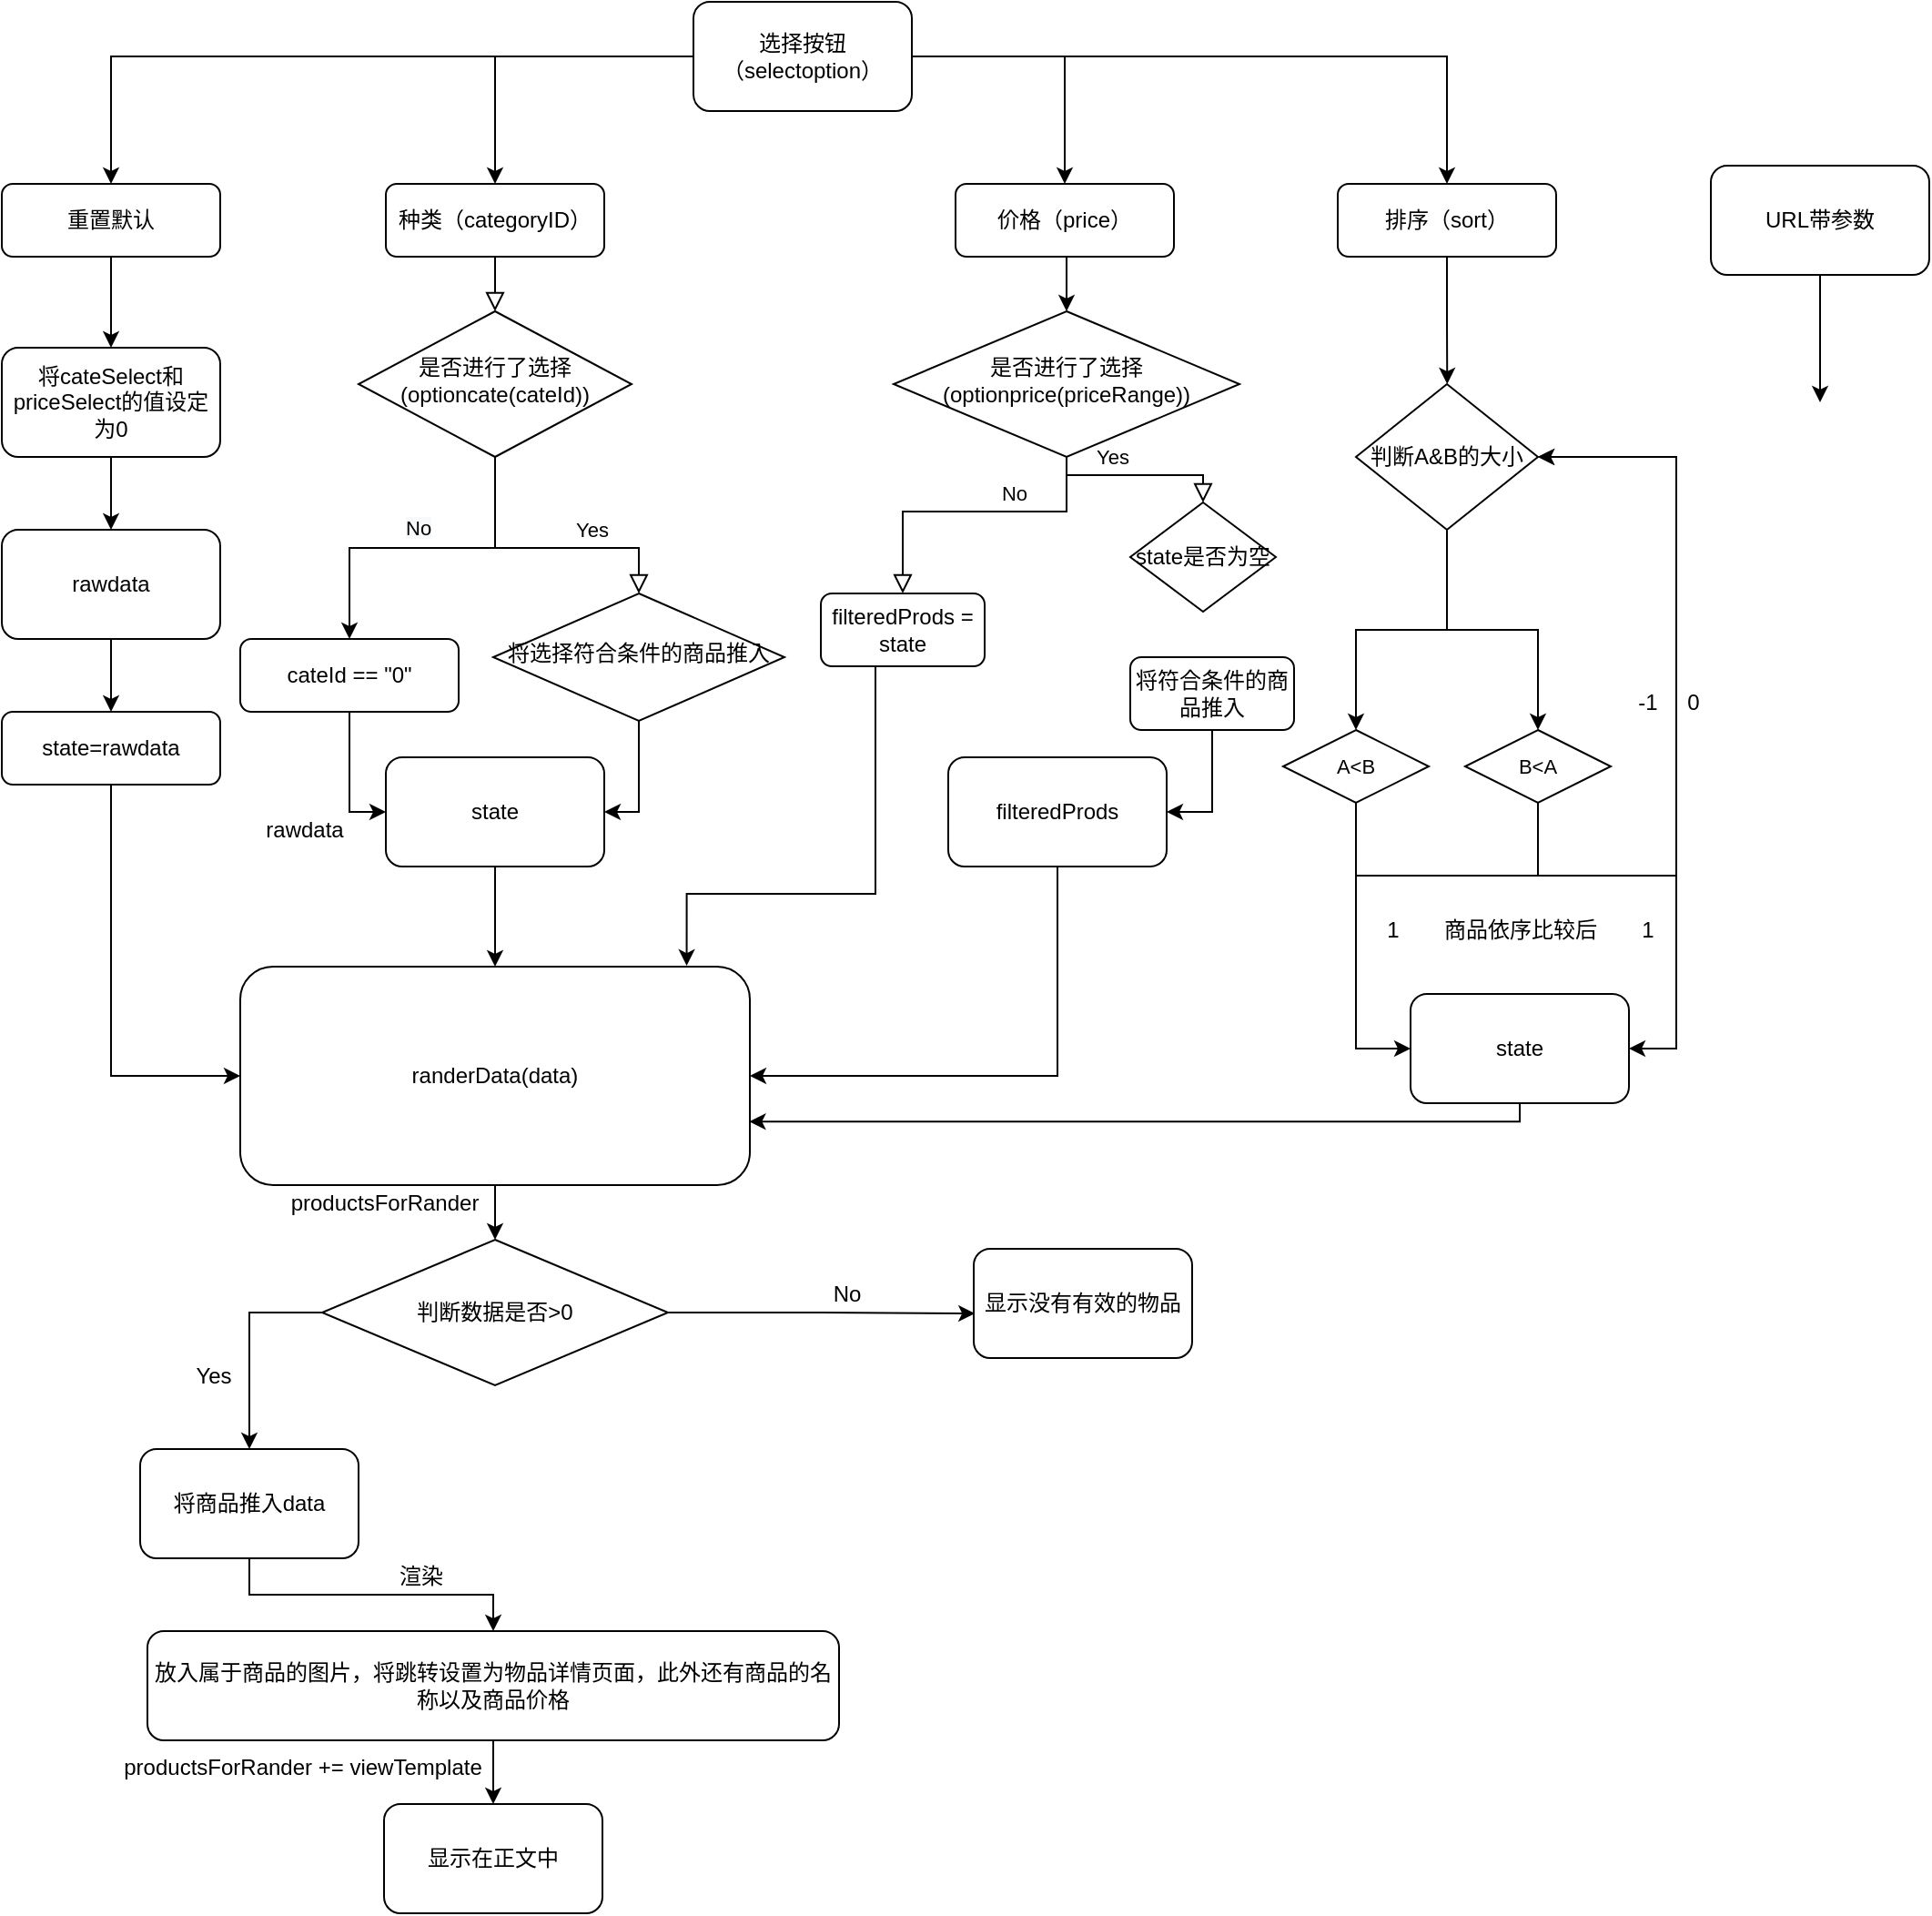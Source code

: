 <mxfile version="20.0.2" type="github">
  <diagram id="C5RBs43oDa-KdzZeNtuy" name="Page-1">
    <mxGraphModel dx="2701" dy="796" grid="1" gridSize="10" guides="1" tooltips="1" connect="1" arrows="1" fold="1" page="1" pageScale="1" pageWidth="827" pageHeight="1169" math="0" shadow="0">
      <root>
        <mxCell id="WIyWlLk6GJQsqaUBKTNV-0" />
        <mxCell id="WIyWlLk6GJQsqaUBKTNV-1" parent="WIyWlLk6GJQsqaUBKTNV-0" />
        <mxCell id="WIyWlLk6GJQsqaUBKTNV-2" value="" style="rounded=0;html=1;jettySize=auto;orthogonalLoop=1;fontSize=11;endArrow=block;endFill=0;endSize=8;strokeWidth=1;shadow=0;labelBackgroundColor=none;edgeStyle=orthogonalEdgeStyle;" parent="WIyWlLk6GJQsqaUBKTNV-1" source="WIyWlLk6GJQsqaUBKTNV-3" target="WIyWlLk6GJQsqaUBKTNV-6" edge="1">
          <mxGeometry relative="1" as="geometry" />
        </mxCell>
        <mxCell id="WIyWlLk6GJQsqaUBKTNV-3" value="种类（categoryID）" style="rounded=1;whiteSpace=wrap;html=1;fontSize=12;glass=0;strokeWidth=1;shadow=0;" parent="WIyWlLk6GJQsqaUBKTNV-1" vertex="1">
          <mxGeometry x="91" y="140" width="120" height="40" as="geometry" />
        </mxCell>
        <mxCell id="WIyWlLk6GJQsqaUBKTNV-4" value="Yes" style="rounded=0;html=1;jettySize=auto;orthogonalLoop=1;fontSize=11;endArrow=block;endFill=0;endSize=8;strokeWidth=1;shadow=0;labelBackgroundColor=none;edgeStyle=orthogonalEdgeStyle;exitX=0.5;exitY=1;exitDx=0;exitDy=0;entryX=0.5;entryY=0;entryDx=0;entryDy=0;" parent="WIyWlLk6GJQsqaUBKTNV-1" source="WIyWlLk6GJQsqaUBKTNV-6" target="WIyWlLk6GJQsqaUBKTNV-10" edge="1">
          <mxGeometry x="0.329" y="10" relative="1" as="geometry">
            <mxPoint as="offset" />
            <Array as="points">
              <mxPoint x="151" y="340" />
              <mxPoint x="230" y="340" />
            </Array>
            <mxPoint x="226" y="365.438" as="targetPoint" />
          </mxGeometry>
        </mxCell>
        <mxCell id="vPBVzfhYeKo5Uqjafwgi-56" style="edgeStyle=orthogonalEdgeStyle;rounded=0;orthogonalLoop=1;jettySize=auto;html=1;entryX=0.5;entryY=0;entryDx=0;entryDy=0;" parent="WIyWlLk6GJQsqaUBKTNV-1" source="WIyWlLk6GJQsqaUBKTNV-6" target="WIyWlLk6GJQsqaUBKTNV-7" edge="1">
          <mxGeometry relative="1" as="geometry" />
        </mxCell>
        <mxCell id="WIyWlLk6GJQsqaUBKTNV-6" value="是否进行了选择(optioncate(cateId))" style="rhombus;whiteSpace=wrap;html=1;shadow=0;fontFamily=Helvetica;fontSize=12;align=center;strokeWidth=1;spacing=6;spacingTop=-4;" parent="WIyWlLk6GJQsqaUBKTNV-1" vertex="1">
          <mxGeometry x="76" y="210" width="150" height="80" as="geometry" />
        </mxCell>
        <mxCell id="vPBVzfhYeKo5Uqjafwgi-55" style="edgeStyle=orthogonalEdgeStyle;rounded=0;orthogonalLoop=1;jettySize=auto;html=1;entryX=0;entryY=0.5;entryDx=0;entryDy=0;" parent="WIyWlLk6GJQsqaUBKTNV-1" source="WIyWlLk6GJQsqaUBKTNV-7" target="vPBVzfhYeKo5Uqjafwgi-32" edge="1">
          <mxGeometry relative="1" as="geometry" />
        </mxCell>
        <mxCell id="WIyWlLk6GJQsqaUBKTNV-7" value="cateId == &quot;0&quot;" style="rounded=1;whiteSpace=wrap;html=1;fontSize=12;glass=0;strokeWidth=1;shadow=0;" parent="WIyWlLk6GJQsqaUBKTNV-1" vertex="1">
          <mxGeometry x="11" y="390" width="120" height="40" as="geometry" />
        </mxCell>
        <mxCell id="WIyWlLk6GJQsqaUBKTNV-8" value="No" style="rounded=0;html=1;jettySize=auto;orthogonalLoop=1;fontSize=11;endArrow=block;endFill=0;endSize=8;strokeWidth=1;shadow=0;labelBackgroundColor=none;edgeStyle=orthogonalEdgeStyle;exitX=0.5;exitY=1;exitDx=0;exitDy=0;entryX=0.5;entryY=0;entryDx=0;entryDy=0;" parent="WIyWlLk6GJQsqaUBKTNV-1" source="bC_j-oBZduHy3UDFGcDc-3" target="WIyWlLk6GJQsqaUBKTNV-11" edge="1">
          <mxGeometry x="-0.281" y="-10" relative="1" as="geometry">
            <mxPoint as="offset" />
            <mxPoint x="444" y="390" as="sourcePoint" />
            <Array as="points">
              <mxPoint x="465" y="320" />
              <mxPoint x="375" y="320" />
            </Array>
          </mxGeometry>
        </mxCell>
        <mxCell id="WIyWlLk6GJQsqaUBKTNV-9" value="Yes" style="edgeStyle=orthogonalEdgeStyle;rounded=0;html=1;jettySize=auto;orthogonalLoop=1;fontSize=11;endArrow=block;endFill=0;endSize=8;strokeWidth=1;shadow=0;labelBackgroundColor=none;exitX=0.5;exitY=1;exitDx=0;exitDy=0;entryX=0.5;entryY=0;entryDx=0;entryDy=0;" parent="WIyWlLk6GJQsqaUBKTNV-1" source="bC_j-oBZduHy3UDFGcDc-3" target="nILr4aGFWkHZfNgfAdeT-4" edge="1">
          <mxGeometry x="-0.312" y="10" relative="1" as="geometry">
            <mxPoint as="offset" />
            <mxPoint x="434" y="390" as="sourcePoint" />
            <Array as="points">
              <mxPoint x="465" y="300" />
            </Array>
          </mxGeometry>
        </mxCell>
        <mxCell id="vPBVzfhYeKo5Uqjafwgi-31" style="edgeStyle=orthogonalEdgeStyle;rounded=0;orthogonalLoop=1;jettySize=auto;html=1;entryX=1;entryY=0.5;entryDx=0;entryDy=0;exitX=0.5;exitY=1;exitDx=0;exitDy=0;" parent="WIyWlLk6GJQsqaUBKTNV-1" source="WIyWlLk6GJQsqaUBKTNV-10" target="vPBVzfhYeKo5Uqjafwgi-32" edge="1">
          <mxGeometry relative="1" as="geometry">
            <mxPoint x="216" y="470" as="targetPoint" />
            <mxPoint x="227" y="435" as="sourcePoint" />
            <Array as="points">
              <mxPoint x="230" y="485" />
            </Array>
          </mxGeometry>
        </mxCell>
        <mxCell id="WIyWlLk6GJQsqaUBKTNV-10" value="将选择符合条件的商品推入" style="rhombus;whiteSpace=wrap;html=1;shadow=0;fontFamily=Helvetica;fontSize=12;align=center;strokeWidth=1;spacing=6;spacingTop=-4;" parent="WIyWlLk6GJQsqaUBKTNV-1" vertex="1">
          <mxGeometry x="150" y="365" width="160" height="70" as="geometry" />
        </mxCell>
        <mxCell id="vPBVzfhYeKo5Uqjafwgi-58" style="edgeStyle=orthogonalEdgeStyle;rounded=0;orthogonalLoop=1;jettySize=auto;html=1;entryX=0.876;entryY=-0.004;entryDx=0;entryDy=0;entryPerimeter=0;" parent="WIyWlLk6GJQsqaUBKTNV-1" source="WIyWlLk6GJQsqaUBKTNV-11" target="bC_j-oBZduHy3UDFGcDc-35" edge="1">
          <mxGeometry relative="1" as="geometry">
            <Array as="points">
              <mxPoint x="360" y="530" />
              <mxPoint x="256" y="530" />
            </Array>
          </mxGeometry>
        </mxCell>
        <mxCell id="WIyWlLk6GJQsqaUBKTNV-11" value="filteredProds = state" style="rounded=1;whiteSpace=wrap;html=1;fontSize=12;glass=0;strokeWidth=1;shadow=0;" parent="WIyWlLk6GJQsqaUBKTNV-1" vertex="1">
          <mxGeometry x="330" y="365" width="90" height="40" as="geometry" />
        </mxCell>
        <mxCell id="vPBVzfhYeKo5Uqjafwgi-36" style="edgeStyle=orthogonalEdgeStyle;rounded=0;orthogonalLoop=1;jettySize=auto;html=1;entryX=1;entryY=0.5;entryDx=0;entryDy=0;" parent="WIyWlLk6GJQsqaUBKTNV-1" source="WIyWlLk6GJQsqaUBKTNV-12" target="vPBVzfhYeKo5Uqjafwgi-37" edge="1">
          <mxGeometry relative="1" as="geometry">
            <mxPoint x="529" y="460" as="targetPoint" />
          </mxGeometry>
        </mxCell>
        <mxCell id="WIyWlLk6GJQsqaUBKTNV-12" value="将符合条件的商品推入" style="rounded=1;whiteSpace=wrap;html=1;fontSize=12;glass=0;strokeWidth=1;shadow=0;" parent="WIyWlLk6GJQsqaUBKTNV-1" vertex="1">
          <mxGeometry x="500" y="400" width="90" height="40" as="geometry" />
        </mxCell>
        <mxCell id="bC_j-oBZduHy3UDFGcDc-6" style="edgeStyle=orthogonalEdgeStyle;rounded=0;orthogonalLoop=1;jettySize=auto;html=1;exitX=0.5;exitY=1;exitDx=0;exitDy=0;entryX=0.5;entryY=0;entryDx=0;entryDy=0;" parent="WIyWlLk6GJQsqaUBKTNV-1" source="bC_j-oBZduHy3UDFGcDc-0" target="bC_j-oBZduHy3UDFGcDc-3" edge="1">
          <mxGeometry relative="1" as="geometry" />
        </mxCell>
        <mxCell id="bC_j-oBZduHy3UDFGcDc-0" value="价格（price）" style="rounded=1;whiteSpace=wrap;html=1;fontSize=12;glass=0;strokeWidth=1;shadow=0;" parent="WIyWlLk6GJQsqaUBKTNV-1" vertex="1">
          <mxGeometry x="404" y="140" width="120" height="40" as="geometry" />
        </mxCell>
        <mxCell id="bC_j-oBZduHy3UDFGcDc-3" value="是否进行了选择(optionprice(priceRange))" style="rhombus;whiteSpace=wrap;html=1;shadow=0;fontFamily=Helvetica;fontSize=12;align=center;strokeWidth=1;spacing=6;spacingTop=-4;" parent="WIyWlLk6GJQsqaUBKTNV-1" vertex="1">
          <mxGeometry x="370" y="210" width="190" height="80" as="geometry" />
        </mxCell>
        <mxCell id="bC_j-oBZduHy3UDFGcDc-11" style="edgeStyle=orthogonalEdgeStyle;rounded=0;orthogonalLoop=1;jettySize=auto;html=1;exitX=0.5;exitY=1;exitDx=0;exitDy=0;" parent="WIyWlLk6GJQsqaUBKTNV-1" source="bC_j-oBZduHy3UDFGcDc-10" edge="1">
          <mxGeometry relative="1" as="geometry">
            <mxPoint x="674.143" y="250" as="targetPoint" />
          </mxGeometry>
        </mxCell>
        <mxCell id="bC_j-oBZduHy3UDFGcDc-10" value="排序（sort）" style="rounded=1;whiteSpace=wrap;html=1;fontSize=12;glass=0;strokeWidth=1;shadow=0;" parent="WIyWlLk6GJQsqaUBKTNV-1" vertex="1">
          <mxGeometry x="614" y="140" width="120" height="40" as="geometry" />
        </mxCell>
        <mxCell id="bC_j-oBZduHy3UDFGcDc-13" value="" style="edgeStyle=orthogonalEdgeStyle;rounded=0;orthogonalLoop=1;jettySize=auto;html=1;entryX=0.5;entryY=0;entryDx=0;entryDy=0;" parent="WIyWlLk6GJQsqaUBKTNV-1" source="bC_j-oBZduHy3UDFGcDc-12" target="bC_j-oBZduHy3UDFGcDc-15" edge="1">
          <mxGeometry relative="1" as="geometry">
            <mxPoint x="624" y="380" as="targetPoint" />
          </mxGeometry>
        </mxCell>
        <mxCell id="bC_j-oBZduHy3UDFGcDc-14" value="" style="edgeStyle=orthogonalEdgeStyle;rounded=0;orthogonalLoop=1;jettySize=auto;html=1;entryX=0.5;entryY=0;entryDx=0;entryDy=0;" parent="WIyWlLk6GJQsqaUBKTNV-1" source="bC_j-oBZduHy3UDFGcDc-12" target="bC_j-oBZduHy3UDFGcDc-16" edge="1">
          <mxGeometry relative="1" as="geometry">
            <mxPoint x="724" y="380" as="targetPoint" />
          </mxGeometry>
        </mxCell>
        <mxCell id="bC_j-oBZduHy3UDFGcDc-12" value="判断A&amp;amp;B的大小" style="rhombus;whiteSpace=wrap;html=1;" parent="WIyWlLk6GJQsqaUBKTNV-1" vertex="1">
          <mxGeometry x="624" y="250" width="100" height="80" as="geometry" />
        </mxCell>
        <mxCell id="bC_j-oBZduHy3UDFGcDc-17" style="edgeStyle=orthogonalEdgeStyle;rounded=0;orthogonalLoop=1;jettySize=auto;html=1;entryX=0;entryY=0.5;entryDx=0;entryDy=0;" parent="WIyWlLk6GJQsqaUBKTNV-1" source="bC_j-oBZduHy3UDFGcDc-15" target="vPBVzfhYeKo5Uqjafwgi-39" edge="1">
          <mxGeometry relative="1" as="geometry">
            <mxPoint x="659" y="580" as="targetPoint" />
            <Array as="points">
              <mxPoint x="624" y="615" />
            </Array>
          </mxGeometry>
        </mxCell>
        <mxCell id="bC_j-oBZduHy3UDFGcDc-20" style="edgeStyle=orthogonalEdgeStyle;rounded=0;orthogonalLoop=1;jettySize=auto;html=1;exitX=0.5;exitY=1;exitDx=0;exitDy=0;entryX=1;entryY=0.5;entryDx=0;entryDy=0;" parent="WIyWlLk6GJQsqaUBKTNV-1" source="bC_j-oBZduHy3UDFGcDc-15" target="bC_j-oBZduHy3UDFGcDc-12" edge="1">
          <mxGeometry relative="1" as="geometry">
            <mxPoint x="674" y="530" as="targetPoint" />
            <Array as="points">
              <mxPoint x="624" y="520" />
              <mxPoint x="800" y="520" />
              <mxPoint x="800" y="290" />
            </Array>
          </mxGeometry>
        </mxCell>
        <mxCell id="bC_j-oBZduHy3UDFGcDc-15" value="&lt;span style=&quot;font-size: 11px; background-color: rgb(255, 255, 255);&quot;&gt;A&amp;lt;B&lt;/span&gt;" style="rhombus;whiteSpace=wrap;html=1;" parent="WIyWlLk6GJQsqaUBKTNV-1" vertex="1">
          <mxGeometry x="584" y="440" width="80" height="40" as="geometry" />
        </mxCell>
        <mxCell id="bC_j-oBZduHy3UDFGcDc-18" style="edgeStyle=orthogonalEdgeStyle;rounded=0;orthogonalLoop=1;jettySize=auto;html=1;exitX=0.5;exitY=1;exitDx=0;exitDy=0;entryX=1;entryY=0.5;entryDx=0;entryDy=0;" parent="WIyWlLk6GJQsqaUBKTNV-1" source="bC_j-oBZduHy3UDFGcDc-16" target="bC_j-oBZduHy3UDFGcDc-12" edge="1">
          <mxGeometry relative="1" as="geometry">
            <mxPoint x="724" y="530" as="targetPoint" />
            <Array as="points">
              <mxPoint x="724" y="520" />
              <mxPoint x="800" y="520" />
              <mxPoint x="800" y="290" />
            </Array>
          </mxGeometry>
        </mxCell>
        <mxCell id="bC_j-oBZduHy3UDFGcDc-49" style="edgeStyle=orthogonalEdgeStyle;rounded=0;orthogonalLoop=1;jettySize=auto;html=1;entryX=1;entryY=0.5;entryDx=0;entryDy=0;" parent="WIyWlLk6GJQsqaUBKTNV-1" source="bC_j-oBZduHy3UDFGcDc-16" target="vPBVzfhYeKo5Uqjafwgi-39" edge="1">
          <mxGeometry relative="1" as="geometry">
            <mxPoint x="774" y="580" as="targetPoint" />
            <Array as="points">
              <mxPoint x="724" y="520" />
              <mxPoint x="800" y="520" />
              <mxPoint x="800" y="615" />
            </Array>
          </mxGeometry>
        </mxCell>
        <mxCell id="bC_j-oBZduHy3UDFGcDc-16" value="&lt;span style=&quot;font-size: 11px; background-color: rgb(255, 255, 255);&quot;&gt;B&amp;lt;A&lt;/span&gt;" style="rhombus;whiteSpace=wrap;html=1;" parent="WIyWlLk6GJQsqaUBKTNV-1" vertex="1">
          <mxGeometry x="684" y="440" width="80" height="40" as="geometry" />
        </mxCell>
        <mxCell id="bC_j-oBZduHy3UDFGcDc-24" value="1" style="text;html=1;align=center;verticalAlign=middle;resizable=0;points=[];autosize=1;strokeColor=none;fillColor=none;" parent="WIyWlLk6GJQsqaUBKTNV-1" vertex="1">
          <mxGeometry x="634" y="540" width="20" height="20" as="geometry" />
        </mxCell>
        <mxCell id="bC_j-oBZduHy3UDFGcDc-25" value="-1" style="text;html=1;align=center;verticalAlign=middle;resizable=0;points=[];autosize=1;strokeColor=none;fillColor=none;" parent="WIyWlLk6GJQsqaUBKTNV-1" vertex="1">
          <mxGeometry x="769" y="415" width="30" height="20" as="geometry" />
        </mxCell>
        <mxCell id="bC_j-oBZduHy3UDFGcDc-26" value="0" style="text;html=1;align=center;verticalAlign=middle;resizable=0;points=[];autosize=1;strokeColor=none;fillColor=none;" parent="WIyWlLk6GJQsqaUBKTNV-1" vertex="1">
          <mxGeometry x="799" y="415" width="20" height="20" as="geometry" />
        </mxCell>
        <mxCell id="vPBVzfhYeKo5Uqjafwgi-17" style="edgeStyle=orthogonalEdgeStyle;rounded=0;orthogonalLoop=1;jettySize=auto;html=1;entryX=0.5;entryY=0;entryDx=0;entryDy=0;" parent="WIyWlLk6GJQsqaUBKTNV-1" source="bC_j-oBZduHy3UDFGcDc-35" target="vPBVzfhYeKo5Uqjafwgi-16" edge="1">
          <mxGeometry relative="1" as="geometry" />
        </mxCell>
        <mxCell id="bC_j-oBZduHy3UDFGcDc-35" value="randerData(data)" style="rounded=1;whiteSpace=wrap;html=1;fontSize=12;glass=0;strokeWidth=1;shadow=0;" parent="WIyWlLk6GJQsqaUBKTNV-1" vertex="1">
          <mxGeometry x="11" y="570" width="280" height="120" as="geometry" />
        </mxCell>
        <mxCell id="bC_j-oBZduHy3UDFGcDc-48" value="商品依序比较后" style="text;html=1;align=center;verticalAlign=middle;resizable=0;points=[];autosize=1;strokeColor=none;fillColor=none;" parent="WIyWlLk6GJQsqaUBKTNV-1" vertex="1">
          <mxGeometry x="664" y="540" width="100" height="20" as="geometry" />
        </mxCell>
        <mxCell id="bC_j-oBZduHy3UDFGcDc-51" value="1" style="text;html=1;align=center;verticalAlign=middle;resizable=0;points=[];autosize=1;strokeColor=none;fillColor=none;" parent="WIyWlLk6GJQsqaUBKTNV-1" vertex="1">
          <mxGeometry x="774" y="540" width="20" height="20" as="geometry" />
        </mxCell>
        <mxCell id="vPBVzfhYeKo5Uqjafwgi-2" style="edgeStyle=orthogonalEdgeStyle;rounded=0;orthogonalLoop=1;jettySize=auto;html=1;entryX=0.5;entryY=0;entryDx=0;entryDy=0;" parent="WIyWlLk6GJQsqaUBKTNV-1" source="vPBVzfhYeKo5Uqjafwgi-1" target="WIyWlLk6GJQsqaUBKTNV-3" edge="1">
          <mxGeometry relative="1" as="geometry" />
        </mxCell>
        <mxCell id="vPBVzfhYeKo5Uqjafwgi-3" style="edgeStyle=orthogonalEdgeStyle;rounded=0;orthogonalLoop=1;jettySize=auto;html=1;" parent="WIyWlLk6GJQsqaUBKTNV-1" source="vPBVzfhYeKo5Uqjafwgi-1" target="bC_j-oBZduHy3UDFGcDc-0" edge="1">
          <mxGeometry relative="1" as="geometry" />
        </mxCell>
        <mxCell id="vPBVzfhYeKo5Uqjafwgi-4" style="edgeStyle=orthogonalEdgeStyle;rounded=0;orthogonalLoop=1;jettySize=auto;html=1;entryX=0.5;entryY=0;entryDx=0;entryDy=0;" parent="WIyWlLk6GJQsqaUBKTNV-1" source="vPBVzfhYeKo5Uqjafwgi-1" target="bC_j-oBZduHy3UDFGcDc-10" edge="1">
          <mxGeometry relative="1" as="geometry" />
        </mxCell>
        <mxCell id="vPBVzfhYeKo5Uqjafwgi-14" style="edgeStyle=orthogonalEdgeStyle;rounded=0;orthogonalLoop=1;jettySize=auto;html=1;entryX=0.5;entryY=0;entryDx=0;entryDy=0;" parent="WIyWlLk6GJQsqaUBKTNV-1" source="vPBVzfhYeKo5Uqjafwgi-1" target="vPBVzfhYeKo5Uqjafwgi-6" edge="1">
          <mxGeometry relative="1" as="geometry" />
        </mxCell>
        <mxCell id="vPBVzfhYeKo5Uqjafwgi-1" value="选择按钮（selectoption）" style="rounded=1;whiteSpace=wrap;html=1;" parent="WIyWlLk6GJQsqaUBKTNV-1" vertex="1">
          <mxGeometry x="260" y="40" width="120" height="60" as="geometry" />
        </mxCell>
        <mxCell id="vPBVzfhYeKo5Uqjafwgi-10" style="edgeStyle=orthogonalEdgeStyle;rounded=0;orthogonalLoop=1;jettySize=auto;html=1;entryX=0.5;entryY=0;entryDx=0;entryDy=0;" parent="WIyWlLk6GJQsqaUBKTNV-1" source="vPBVzfhYeKo5Uqjafwgi-6" target="vPBVzfhYeKo5Uqjafwgi-42" edge="1">
          <mxGeometry relative="1" as="geometry">
            <mxPoint x="-60" y="200" as="targetPoint" />
          </mxGeometry>
        </mxCell>
        <mxCell id="vPBVzfhYeKo5Uqjafwgi-6" value="重置默认" style="rounded=1;whiteSpace=wrap;html=1;fontSize=12;glass=0;strokeWidth=1;shadow=0;" parent="WIyWlLk6GJQsqaUBKTNV-1" vertex="1">
          <mxGeometry x="-120" y="140" width="120" height="40" as="geometry" />
        </mxCell>
        <mxCell id="vPBVzfhYeKo5Uqjafwgi-18" style="edgeStyle=orthogonalEdgeStyle;rounded=0;orthogonalLoop=1;jettySize=auto;html=1;entryX=0.5;entryY=0;entryDx=0;entryDy=0;" parent="WIyWlLk6GJQsqaUBKTNV-1" source="vPBVzfhYeKo5Uqjafwgi-16" target="vPBVzfhYeKo5Uqjafwgi-20" edge="1">
          <mxGeometry relative="1" as="geometry">
            <mxPoint x="16" y="835" as="targetPoint" />
            <Array as="points">
              <mxPoint x="16" y="760" />
            </Array>
          </mxGeometry>
        </mxCell>
        <mxCell id="vPBVzfhYeKo5Uqjafwgi-59" style="edgeStyle=orthogonalEdgeStyle;rounded=0;orthogonalLoop=1;jettySize=auto;html=1;entryX=0.005;entryY=0.592;entryDx=0;entryDy=0;entryPerimeter=0;" parent="WIyWlLk6GJQsqaUBKTNV-1" source="vPBVzfhYeKo5Uqjafwgi-16" target="vPBVzfhYeKo5Uqjafwgi-21" edge="1">
          <mxGeometry relative="1" as="geometry" />
        </mxCell>
        <mxCell id="vPBVzfhYeKo5Uqjafwgi-16" value="判断数据是否&amp;gt;0" style="rhombus;whiteSpace=wrap;html=1;" parent="WIyWlLk6GJQsqaUBKTNV-1" vertex="1">
          <mxGeometry x="56" y="720" width="190" height="80" as="geometry" />
        </mxCell>
        <mxCell id="vPBVzfhYeKo5Uqjafwgi-24" style="edgeStyle=orthogonalEdgeStyle;rounded=0;orthogonalLoop=1;jettySize=auto;html=1;entryX=0.5;entryY=0;entryDx=0;entryDy=0;" parent="WIyWlLk6GJQsqaUBKTNV-1" source="vPBVzfhYeKo5Uqjafwgi-20" target="vPBVzfhYeKo5Uqjafwgi-25" edge="1">
          <mxGeometry relative="1" as="geometry">
            <mxPoint x="16" y="955" as="targetPoint" />
          </mxGeometry>
        </mxCell>
        <mxCell id="vPBVzfhYeKo5Uqjafwgi-20" value="将商品推入data" style="rounded=1;whiteSpace=wrap;html=1;" parent="WIyWlLk6GJQsqaUBKTNV-1" vertex="1">
          <mxGeometry x="-44" y="835" width="120" height="60" as="geometry" />
        </mxCell>
        <mxCell id="vPBVzfhYeKo5Uqjafwgi-21" value="显示没有有效的物品" style="rounded=1;whiteSpace=wrap;html=1;" parent="WIyWlLk6GJQsqaUBKTNV-1" vertex="1">
          <mxGeometry x="414" y="725" width="120" height="60" as="geometry" />
        </mxCell>
        <mxCell id="vPBVzfhYeKo5Uqjafwgi-22" value="Yes" style="text;html=1;align=center;verticalAlign=middle;resizable=0;points=[];autosize=1;strokeColor=none;fillColor=none;" parent="WIyWlLk6GJQsqaUBKTNV-1" vertex="1">
          <mxGeometry x="-24" y="785" width="40" height="20" as="geometry" />
        </mxCell>
        <mxCell id="vPBVzfhYeKo5Uqjafwgi-23" value="No" style="text;html=1;align=center;verticalAlign=middle;resizable=0;points=[];autosize=1;strokeColor=none;fillColor=none;" parent="WIyWlLk6GJQsqaUBKTNV-1" vertex="1">
          <mxGeometry x="329" y="740" width="30" height="20" as="geometry" />
        </mxCell>
        <mxCell id="vPBVzfhYeKo5Uqjafwgi-27" style="edgeStyle=orthogonalEdgeStyle;rounded=0;orthogonalLoop=1;jettySize=auto;html=1;entryX=0.5;entryY=0;entryDx=0;entryDy=0;" parent="WIyWlLk6GJQsqaUBKTNV-1" source="vPBVzfhYeKo5Uqjafwgi-25" target="vPBVzfhYeKo5Uqjafwgi-29" edge="1">
          <mxGeometry relative="1" as="geometry">
            <mxPoint x="150" y="1030" as="targetPoint" />
          </mxGeometry>
        </mxCell>
        <mxCell id="vPBVzfhYeKo5Uqjafwgi-25" value="放入属于商品的图片，将跳转设置为物品详情页面，此外还有商品的名称以及商品价格" style="rounded=1;whiteSpace=wrap;html=1;" parent="WIyWlLk6GJQsqaUBKTNV-1" vertex="1">
          <mxGeometry x="-40" y="935" width="380" height="60" as="geometry" />
        </mxCell>
        <mxCell id="vPBVzfhYeKo5Uqjafwgi-26" value="渲染" style="text;html=1;align=center;verticalAlign=middle;resizable=0;points=[];autosize=1;strokeColor=none;fillColor=none;" parent="WIyWlLk6GJQsqaUBKTNV-1" vertex="1">
          <mxGeometry x="90" y="895" width="40" height="20" as="geometry" />
        </mxCell>
        <mxCell id="vPBVzfhYeKo5Uqjafwgi-29" value="显示在正文中" style="rounded=1;whiteSpace=wrap;html=1;" parent="WIyWlLk6GJQsqaUBKTNV-1" vertex="1">
          <mxGeometry x="90" y="1030" width="120" height="60" as="geometry" />
        </mxCell>
        <mxCell id="vPBVzfhYeKo5Uqjafwgi-51" style="edgeStyle=orthogonalEdgeStyle;rounded=0;orthogonalLoop=1;jettySize=auto;html=1;" parent="WIyWlLk6GJQsqaUBKTNV-1" source="vPBVzfhYeKo5Uqjafwgi-32" target="bC_j-oBZduHy3UDFGcDc-35" edge="1">
          <mxGeometry relative="1" as="geometry" />
        </mxCell>
        <mxCell id="vPBVzfhYeKo5Uqjafwgi-32" value="state" style="rounded=1;whiteSpace=wrap;html=1;" parent="WIyWlLk6GJQsqaUBKTNV-1" vertex="1">
          <mxGeometry x="91" y="455" width="120" height="60" as="geometry" />
        </mxCell>
        <mxCell id="vPBVzfhYeKo5Uqjafwgi-52" style="edgeStyle=orthogonalEdgeStyle;rounded=0;orthogonalLoop=1;jettySize=auto;html=1;entryX=1;entryY=0.5;entryDx=0;entryDy=0;" parent="WIyWlLk6GJQsqaUBKTNV-1" source="vPBVzfhYeKo5Uqjafwgi-37" target="bC_j-oBZduHy3UDFGcDc-35" edge="1">
          <mxGeometry relative="1" as="geometry">
            <Array as="points">
              <mxPoint x="460" y="630" />
            </Array>
          </mxGeometry>
        </mxCell>
        <mxCell id="vPBVzfhYeKo5Uqjafwgi-37" value="filteredProds" style="rounded=1;whiteSpace=wrap;html=1;" parent="WIyWlLk6GJQsqaUBKTNV-1" vertex="1">
          <mxGeometry x="400" y="455" width="120" height="60" as="geometry" />
        </mxCell>
        <mxCell id="vPBVzfhYeKo5Uqjafwgi-38" value="&lt;span style=&quot;&quot;&gt;productsForRander += viewTemplate&lt;/span&gt;" style="text;html=1;align=center;verticalAlign=middle;resizable=0;points=[];autosize=1;strokeColor=none;fillColor=none;" parent="WIyWlLk6GJQsqaUBKTNV-1" vertex="1">
          <mxGeometry x="-60" y="1000" width="210" height="20" as="geometry" />
        </mxCell>
        <mxCell id="vPBVzfhYeKo5Uqjafwgi-53" style="edgeStyle=orthogonalEdgeStyle;rounded=0;orthogonalLoop=1;jettySize=auto;html=1;entryX=0.999;entryY=0.709;entryDx=0;entryDy=0;entryPerimeter=0;" parent="WIyWlLk6GJQsqaUBKTNV-1" source="vPBVzfhYeKo5Uqjafwgi-39" target="bC_j-oBZduHy3UDFGcDc-35" edge="1">
          <mxGeometry relative="1" as="geometry">
            <Array as="points">
              <mxPoint x="714" y="655" />
            </Array>
          </mxGeometry>
        </mxCell>
        <mxCell id="vPBVzfhYeKo5Uqjafwgi-39" value="state" style="rounded=1;whiteSpace=wrap;html=1;" parent="WIyWlLk6GJQsqaUBKTNV-1" vertex="1">
          <mxGeometry x="654" y="585" width="120" height="60" as="geometry" />
        </mxCell>
        <mxCell id="vPBVzfhYeKo5Uqjafwgi-44" style="edgeStyle=orthogonalEdgeStyle;rounded=0;orthogonalLoop=1;jettySize=auto;html=1;entryX=0.5;entryY=0;entryDx=0;entryDy=0;" parent="WIyWlLk6GJQsqaUBKTNV-1" source="vPBVzfhYeKo5Uqjafwgi-42" target="vPBVzfhYeKo5Uqjafwgi-45" edge="1">
          <mxGeometry relative="1" as="geometry">
            <mxPoint x="-60" y="460" as="targetPoint" />
          </mxGeometry>
        </mxCell>
        <mxCell id="vPBVzfhYeKo5Uqjafwgi-42" value="将cateSelect和priceSelect的值设定为0" style="rounded=1;whiteSpace=wrap;html=1;" parent="WIyWlLk6GJQsqaUBKTNV-1" vertex="1">
          <mxGeometry x="-120" y="230" width="120" height="60" as="geometry" />
        </mxCell>
        <mxCell id="vPBVzfhYeKo5Uqjafwgi-48" style="edgeStyle=orthogonalEdgeStyle;rounded=0;orthogonalLoop=1;jettySize=auto;html=1;entryX=0.5;entryY=0;entryDx=0;entryDy=0;" parent="WIyWlLk6GJQsqaUBKTNV-1" source="vPBVzfhYeKo5Uqjafwgi-45" target="vPBVzfhYeKo5Uqjafwgi-47" edge="1">
          <mxGeometry relative="1" as="geometry" />
        </mxCell>
        <mxCell id="vPBVzfhYeKo5Uqjafwgi-45" value="rawdata" style="rounded=1;whiteSpace=wrap;html=1;" parent="WIyWlLk6GJQsqaUBKTNV-1" vertex="1">
          <mxGeometry x="-120" y="330" width="120" height="60" as="geometry" />
        </mxCell>
        <mxCell id="vPBVzfhYeKo5Uqjafwgi-50" style="edgeStyle=orthogonalEdgeStyle;rounded=0;orthogonalLoop=1;jettySize=auto;html=1;entryX=0;entryY=0.5;entryDx=0;entryDy=0;" parent="WIyWlLk6GJQsqaUBKTNV-1" source="vPBVzfhYeKo5Uqjafwgi-47" target="bC_j-oBZduHy3UDFGcDc-35" edge="1">
          <mxGeometry relative="1" as="geometry">
            <Array as="points">
              <mxPoint x="-60" y="630" />
            </Array>
          </mxGeometry>
        </mxCell>
        <mxCell id="vPBVzfhYeKo5Uqjafwgi-47" value="state=rawdata" style="rounded=1;whiteSpace=wrap;html=1;fontSize=12;glass=0;strokeWidth=1;shadow=0;" parent="WIyWlLk6GJQsqaUBKTNV-1" vertex="1">
          <mxGeometry x="-120" y="430" width="120" height="40" as="geometry" />
        </mxCell>
        <mxCell id="vPBVzfhYeKo5Uqjafwgi-57" value="&lt;span style=&quot;color: rgb(0, 0, 0); font-family: Helvetica; font-size: 11px; font-style: normal; font-variant-ligatures: normal; font-variant-caps: normal; font-weight: 400; letter-spacing: normal; orphans: 2; text-align: center; text-indent: 0px; text-transform: none; widows: 2; word-spacing: 0px; -webkit-text-stroke-width: 0px; background-color: rgb(248, 249, 250); text-decoration-thickness: initial; text-decoration-style: initial; text-decoration-color: initial; float: none; display: inline !important;&quot;&gt;No&lt;/span&gt;" style="text;whiteSpace=wrap;html=1;" parent="WIyWlLk6GJQsqaUBKTNV-1" vertex="1">
          <mxGeometry x="100" y="315" width="50" height="30" as="geometry" />
        </mxCell>
        <mxCell id="x3-QCZMGlo5DLRXU9v_8-0" value="productsForRander" style="text;html=1;align=center;verticalAlign=middle;resizable=0;points=[];autosize=1;strokeColor=none;fillColor=none;" parent="WIyWlLk6GJQsqaUBKTNV-1" vertex="1">
          <mxGeometry x="30" y="690" width="120" height="20" as="geometry" />
        </mxCell>
        <mxCell id="nILr4aGFWkHZfNgfAdeT-1" style="edgeStyle=orthogonalEdgeStyle;rounded=0;orthogonalLoop=1;jettySize=auto;html=1;" edge="1" parent="WIyWlLk6GJQsqaUBKTNV-1" source="nILr4aGFWkHZfNgfAdeT-0">
          <mxGeometry relative="1" as="geometry">
            <mxPoint x="879" y="260" as="targetPoint" />
          </mxGeometry>
        </mxCell>
        <mxCell id="nILr4aGFWkHZfNgfAdeT-0" value="URL带参数" style="rounded=1;whiteSpace=wrap;html=1;" vertex="1" parent="WIyWlLk6GJQsqaUBKTNV-1">
          <mxGeometry x="819" y="130" width="120" height="60" as="geometry" />
        </mxCell>
        <mxCell id="nILr4aGFWkHZfNgfAdeT-2" value="r&lt;span style=&quot;&quot;&gt;awdata&lt;/span&gt;" style="text;html=1;align=center;verticalAlign=middle;resizable=0;points=[];autosize=1;strokeColor=none;fillColor=none;" vertex="1" parent="WIyWlLk6GJQsqaUBKTNV-1">
          <mxGeometry x="11" y="480" width="70" height="30" as="geometry" />
        </mxCell>
        <mxCell id="nILr4aGFWkHZfNgfAdeT-4" value="state是否为空" style="rhombus;whiteSpace=wrap;html=1;" vertex="1" parent="WIyWlLk6GJQsqaUBKTNV-1">
          <mxGeometry x="500" y="315" width="80" height="60" as="geometry" />
        </mxCell>
      </root>
    </mxGraphModel>
  </diagram>
</mxfile>
